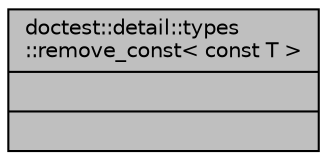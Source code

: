 digraph "doctest::detail::types::remove_const&lt; const T &gt;"
{
 // LATEX_PDF_SIZE
  edge [fontname="Helvetica",fontsize="10",labelfontname="Helvetica",labelfontsize="10"];
  node [fontname="Helvetica",fontsize="10",shape=record];
  Node1 [label="{doctest::detail::types\l::remove_const\< const T \>\n||}",height=0.2,width=0.4,color="black", fillcolor="grey75", style="filled", fontcolor="black",tooltip=" "];
}
